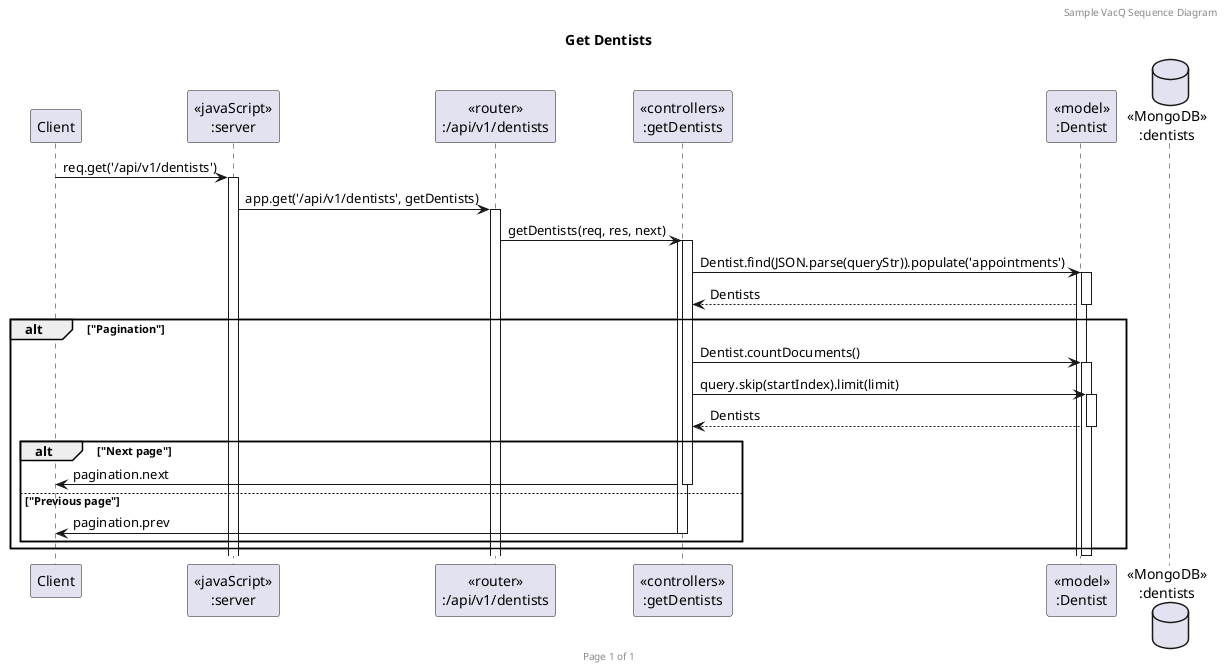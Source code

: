 @startuml Get Dentists

header Sample VacQ Sequence Diagram
footer Page %page% of %lastpage%
title "Get Dentists"

participant "Client" as client
participant "<<javaScript>>\n:server" as server
participant "<<router>>\n:/api/v1/dentists" as routerDentists
participant "<<controllers>>\n:getDentists" as controllersGetDentists
participant "<<model>>\n:Dentist" as modelDentist
database "<<MongoDB>>\n:dentists" as DentistsDatabase

client->server ++:req.get('/api/v1/dentists')
server->routerDentists ++:app.get('/api/v1/dentists', getDentists)
routerDentists -> controllersGetDentists ++:getDentists(req, res, next)
activate controllersGetDentists

controllersGetDentists->modelDentist ++:Dentist.find(JSON.parse(queryStr)).populate('appointments')
activate modelDentist
modelDentist --> controllersGetDentists --:Dentists


alt "Pagination"
    controllersGetDentists->modelDentist ++:Dentist.countDocuments()
    controllersGetDentists->modelDentist ++:query.skip(startIndex).limit(limit)
    modelDentist --> controllersGetDentists --:Dentists

    alt "Next page"
        controllersGetDentists->client --:pagination.next
    else "Previous page"
        controllersGetDentists->client --:pagination.prev
    end
end

deactivate modelDentist
deactivate controllersGetDentists
@enduml

